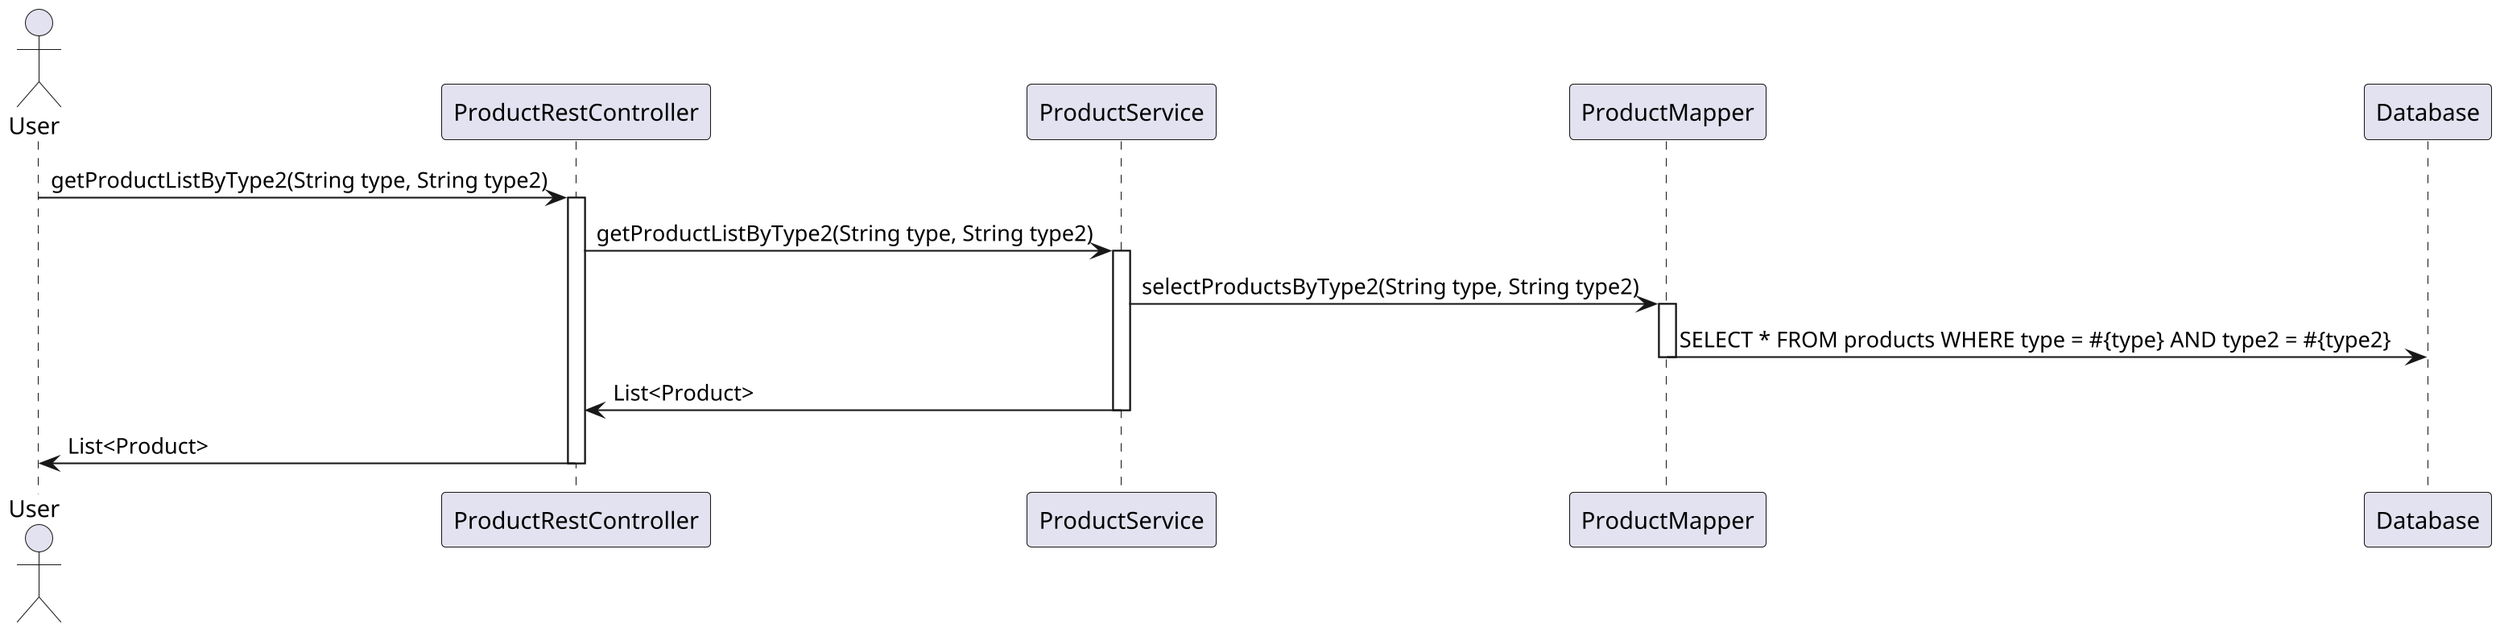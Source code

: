 @startuml
skinparam dpi 200

actor User

User -> ProductRestController : getProductListByType2(String type, String type2)
activate ProductRestController

ProductRestController -> ProductService : getProductListByType2(String type, String type2)
activate ProductService

ProductService -> ProductMapper : selectProductsByType2(String type, String type2)
activate ProductMapper
ProductMapper -> Database : SELECT * FROM products WHERE type = #{type} AND type2 = #{type2}
deactivate ProductMapper

ProductService -> ProductRestController : List<Product>
deactivate ProductService

ProductRestController -> User : List<Product>
deactivate ProductRestController

@enduml